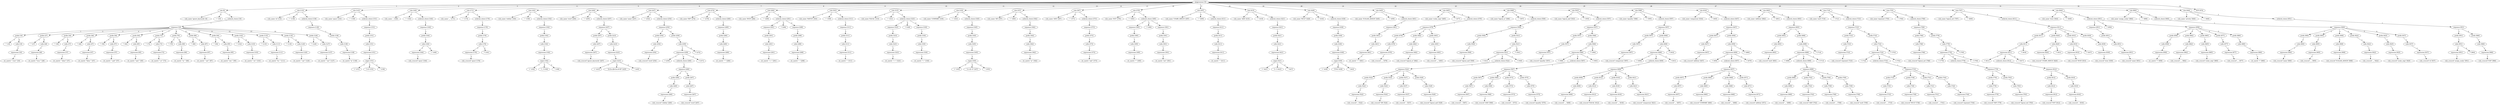 digraph arpeggio_graph {
140681689915968 [label="peggrammar [0]"];
140681689915968->140681689762496 [label="1"]

140681689762496 [label="rule [0]"];
140681689762496->140681689554720 [label="1"]

140681689554720 [label="rule_name 'ignore_keywords' [0]"];
140681689762496->140681689554832 [label="2"]

140681689554832 [label=" '=' [16]"];
140681689762496->140681689761984 [label="3"]

140681689761984 [label="ordered_choice [18]"];
140681689761984->140681689762240 [label="1"]

140681689762240 [label="sequence [18]"];
140681689762240->140681689715648 [label="1"]

140681689715648 [label="prefix [18]"];
140681689715648->140681689553936 [label="1"]

140681689553936 [label=" '!' [18]"];
140681689715648->140681689715520 [label="2"]

140681689715520 [label="sufix [19]"];
140681689715520->140681689715392 [label="1"]

140681689715392 [label="expression [19]"];
140681689715392->140681689763904 [label="1"]

140681689763904 [label="str_match '\" true\"' [19]"];
140681689762240->140681689716032 [label="2"]

140681689716032 [label="prefix [27]"];
140681689716032->140681689764016 [label="1"]

140681689764016 [label=" '!' [27]"];
140681689716032->140681689715904 [label="2"]

140681689715904 [label="sufix [28]"];
140681689715904->140681689715776 [label="1"]

140681689715776 [label="expression [28]"];
140681689715776->140681689764128 [label="1"]

140681689764128 [label="str_match '\"true \"' [28]"];
140681689762240->140681689716416 [label="3"]

140681689716416 [label="prefix [36]"];
140681689716416->140681689764240 [label="1"]

140681689764240 [label=" '!' [36]"];
140681689716416->140681689716288 [label="2"]

140681689716288 [label="sufix [37]"];
140681689716288->140681689716160 [label="1"]

140681689716160 [label="expression [37]"];
140681689716160->140681689764352 [label="1"]

140681689764352 [label="str_match '\" false\"' [37]"];
140681689762240->140681689716800 [label="4"]

140681689716800 [label="prefix [46]"];
140681689716800->140681689764464 [label="1"]

140681689764464 [label=" '!' [46]"];
140681689716800->140681689716672 [label="2"]

140681689716672 [label="sufix [47]"];
140681689716672->140681689716544 [label="1"]

140681689716544 [label="expression [47]"];
140681689716544->140681689764576 [label="1"]

140681689764576 [label="str_match '\"false \"' [47]"];
140681689762240->140681689717184 [label="5"]

140681689717184 [label="prefix [56]"];
140681689717184->140681689764688 [label="1"]

140681689764688 [label=" '!' [56]"];
140681689717184->140681689717056 [label="2"]

140681689717056 [label="sufix [57]"];
140681689717056->140681689716928 [label="1"]

140681689716928 [label="expression [57]"];
140681689716928->140681689764800 [label="1"]

140681689764800 [label="str_match '\" and\"' [57]"];
140681689762240->140681689717568 [label="6"]

140681689717568 [label="prefix [64]"];
140681689717568->140681689764912 [label="1"]

140681689764912 [label=" '!' [64]"];
140681689717568->140681689717440 [label="2"]

140681689717440 [label="sufix [65]"];
140681689717440->140681689717312 [label="1"]

140681689717312 [label="expression [65]"];
140681689717312->140681689765024 [label="1"]

140681689765024 [label="str_match '\"and \"' [65]"];
140681689762240->140681689717952 [label="7"]

140681689717952 [label="prefix [72]"];
140681689717952->140681689765136 [label="1"]

140681689765136 [label=" '!' [72]"];
140681689717952->140681689717824 [label="2"]

140681689717824 [label="sufix [73]"];
140681689717824->140681689717696 [label="1"]

140681689717696 [label="expression [73]"];
140681689717696->140681689765248 [label="1"]

140681689765248 [label="str_match '\" or\"' [73]"];
140681689762240->140681689718336 [label="8"]

140681689718336 [label="prefix [79]"];
140681689718336->140681689765360 [label="1"]

140681689765360 [label=" '!' [79]"];
140681689718336->140681689718208 [label="2"]

140681689718208 [label="sufix [80]"];
140681689718208->140681689718080 [label="1"]

140681689718080 [label="expression [80]"];
140681689718080->140681689765472 [label="1"]

140681689765472 [label="str_match '\"or \"' [80]"];
140681689762240->140681689759808 [label="9"]

140681689759808 [label="prefix [86]"];
140681689759808->140681689765584 [label="1"]

140681689765584 [label=" '!' [86]"];
140681689759808->140681689718592 [label="2"]

140681689718592 [label="sufix [87]"];
140681689718592->140681689718464 [label="1"]

140681689718464 [label="expression [87]"];
140681689718464->140681689765696 [label="1"]

140681689765696 [label="str_match '\" not\"' [87]"];
140681689762240->140681689760320 [label="10"]

140681689760320 [label="prefix [94]"];
140681689760320->140681689765808 [label="1"]

140681689765808 [label=" '!' [94]"];
140681689760320->140681689760192 [label="2"]

140681689760192 [label="sufix [95]"];
140681689760192->140681689760064 [label="1"]

140681689760064 [label="expression [95]"];
140681689760064->140681689765920 [label="1"]

140681689765920 [label="str_match '\"not \"' [95]"];
140681689762240->140681689760704 [label="11"]

140681689760704 [label="prefix [102]"];
140681689760704->140681689766032 [label="1"]

140681689766032 [label=" '!' [102]"];
140681689760704->140681689760576 [label="2"]

140681689760576 [label="sufix [103]"];
140681689760576->140681689760448 [label="1"]

140681689760448 [label="expression [103]"];
140681689760448->140681689766144 [label="1"]

140681689766144 [label="str_match '\" its\"' [103]"];
140681689762240->140681689761088 [label="12"]

140681689761088 [label="prefix [110]"];
140681689761088->140681689766256 [label="1"]

140681689766256 [label=" '!' [110]"];
140681689761088->140681689760960 [label="2"]

140681689760960 [label="sufix [111]"];
140681689760960->140681689760832 [label="1"]

140681689760832 [label="expression [111]"];
140681689760832->140681689766368 [label="1"]

140681689766368 [label="str_match '\"its \"' [111]"];
140681689762240->140681689761472 [label="13"]

140681689761472 [label="prefix [118]"];
140681689761472->140681689766480 [label="1"]

140681689766480 [label=" '!' [118]"];
140681689761472->140681689761344 [label="2"]

140681689761344 [label="sufix [120]"];
140681689761344->140681689761216 [label="1"]

140681689761216 [label="expression [120]"];
140681689761216->140681689766592 [label="1"]

140681689766592 [label="str_match '\" me\"' [120]"];
140681689762240->140681689761856 [label="14"]

140681689761856 [label="prefix [126]"];
140681689761856->140681689766704 [label="1"]

140681689766704 [label=" '!' [126]"];
140681689761856->140681689761728 [label="2"]

140681689761728 [label="sufix [127]"];
140681689761728->140681689761600 [label="1"]

140681689761600 [label="expression [127]"];
140681689761600->140681689766816 [label="1"]

140681689766816 [label="str_match '\" me\"' [127]"];
140681689915968->140681689763264 [label="2"]

140681689763264 [label="rule [133]"];
140681689763264->140681689767040 [label="1"]

140681689767040 [label="rule_name 'nl' [133]"];
140681689763264->140681689767152 [label="2"]

140681689767152 [label=" '=' [136]"];
140681689763264->140681689763136 [label="3"]

140681689763136 [label="ordered_choice [138]"];
140681689763136->140681689762880 [label="1"]

140681689762880 [label="sequence [138]"];
140681689762880->140681689762752 [label="1"]

140681689762752 [label="prefix [138]"];
140681689762752->140681689762112 [label="1"]

140681689762112 [label="sufix [138]"];
140681689762112->140681689759936 [label="1"]

140681689759936 [label="expression [138]"];
140681689759936->140681689766928 [label="1"]

140681689766928 [label="str_match ''\\n'' [138]"];
140681689915968->140681689813568 [label="3"]

140681689813568 [label="rule [143]"];
140681689813568->140681689767376 [label="1"]

140681689767376 [label="rule_name 'space' [143]"];
140681689813568->140681689767488 [label="2"]

140681689767488 [label=" '=' [149]"];
140681689813568->140681689813440 [label="3"]

140681689813440 [label="ordered_choice [151]"];
140681689813440->140681689813184 [label="1"]

140681689813184 [label="sequence [151]"];
140681689813184->140681689813056 [label="1"]

140681689813056 [label="prefix [151]"];
140681689813056->140681689763648 [label="1"]

140681689763648 [label="sufix [151]"];
140681689763648->140681689763520 [label="1"]

140681689763520 [label="expression [151]"];
140681689763520->140681689763008 [label="1"]

140681689763008 [label="regex [151]"];
140681689763008->140681689767264 [label="1"]

140681689767264 [label=" 'r'' [151]"];
140681689763008->140681689767712 [label="2"]

140681689767712 [label=" '[ \\t]' [153]"];
140681689763008->140681689767824 [label="3"]

140681689767824 [label=" ''' [158]"];
140681689915968->140681689814592 [label="4"]

140681689814592 [label="rule [160]"];
140681689814592->140681689800880 [label="1"]

140681689800880 [label="rule_name '_' [160]"];
140681689814592->140681689800992 [label="2"]

140681689800992 [label=" '=' [162]"];
140681689814592->140681689814464 [label="3"]

140681689814464 [label="ordered_choice [164]"];
140681689814464->140681689814336 [label="1"]

140681689814336 [label="sequence [164]"];
140681689814336->140681689814080 [label="1"]

140681689814080 [label="prefix [164]"];
140681689814080->140681689813952 [label="1"]

140681689813952 [label="sufix [164]"];
140681689813952->140681689813824 [label="1"]

140681689813824 [label="expression [164]"];
140681689813824->140681689800768 [label="1"]

140681689800768 [label="rule_crossref 'space' [164]"];
140681689813952->140681689801104 [label="2"]

140681689801104 [label=" '+' [169]"];
140681689915968->140681689815616 [label="5"]

140681689815616 [label="rule [171]"];
140681689815616->140681689801328 [label="1"]

140681689801328 [label="rule_name '__' [171]"];
140681689815616->140681689801440 [label="2"]

140681689801440 [label=" '=' [174]"];
140681689815616->140681689815488 [label="3"]

140681689815488 [label="ordered_choice [176]"];
140681689815488->140681689815360 [label="1"]

140681689815360 [label="sequence [176]"];
140681689815360->140681689815104 [label="1"]

140681689815104 [label="prefix [176]"];
140681689815104->140681689814976 [label="1"]

140681689814976 [label="sufix [176]"];
140681689814976->140681689814848 [label="1"]

140681689814848 [label="expression [176]"];
140681689814848->140681689801216 [label="1"]

140681689801216 [label="rule_crossref 'space' [176]"];
140681689814976->140681689801552 [label="2"]

140681689801552 [label=" '*' [181]"];
140681689915968->140681689816640 [label="6"]

140681689816640 [label="rule [183]"];
140681689816640->140681689801776 [label="1"]

140681689801776 [label="rule_name 'wdelim' [183]"];
140681689816640->140681689801888 [label="2"]

140681689801888 [label=" '=' [190]"];
140681689816640->140681689816512 [label="3"]

140681689816512 [label="ordered_choice [192]"];
140681689816512->140681689816256 [label="1"]

140681689816256 [label="sequence [192]"];
140681689816256->140681689816128 [label="1"]

140681689816128 [label="prefix [192]"];
140681689816128->140681689816000 [label="1"]

140681689816000 [label="sufix [192]"];
140681689816000->140681689815872 [label="1"]

140681689815872 [label="expression [192]"];
140681689815872->140681689815232 [label="1"]

140681689815232 [label="regex [192]"];
140681689815232->140681689801664 [label="1"]

140681689801664 [label=" 'r'' [192]"];
140681689815232->140681689802112 [label="2"]

140681689802112 [label=" '[ _]' [194]"];
140681689815232->140681689802224 [label="3"]

140681689802224 [label=" ''' [198]"];
140681689915968->140681689797824 [label="7"]

140681689797824 [label="rule [200]"];
140681689797824->140681689802448 [label="1"]

140681689802448 [label="rule_name 'word' [200]"];
140681689797824->140681689802560 [label="2"]

140681689802560 [label=" '=' [205]"];
140681689797824->140681689797696 [label="3"]

140681689797696 [label="ordered_choice [207]"];
140681689797696->140681689797440 [label="1"]

140681689797440 [label="sequence [207]"];
140681689797440->140681689796800 [label="1"]

140681689796800 [label="prefix [207]"];
140681689796800->140681689796672 [label="1"]

140681689796672 [label="sufix [207]"];
140681689796672->140681689816896 [label="1"]

140681689816896 [label="expression [207]"];
140681689816896->140681689802336 [label="1"]

140681689802336 [label="rule_crossref 'ignore_keywords' [207]"];
140681689797440->140681689797312 [label="2"]

140681689797312 [label="prefix [223]"];
140681689797312->140681689797184 [label="1"]

140681689797184 [label="sufix [223]"];
140681689797184->140681689797056 [label="1"]

140681689797056 [label="expression [223]"];
140681689797056->140681689796928 [label="1"]

140681689796928 [label="regex [223]"];
140681689796928->140681689802672 [label="1"]

140681689802672 [label=" 'r'' [223]"];
140681689796928->140681689802896 [label="2"]

140681689802896 [label=" '[A-Za-z][A-Za-z0-9]*' [225]"];
140681689796928->140681689803008 [label="3"]

140681689803008 [label=" ''' [245]"];
140681689915968->140681689800512 [label="8"]

140681689800512 [label="rule [247]"];
140681689800512->140681689803232 [label="1"]

140681689803232 [label="rule_name 'name' [247]"];
140681689800512->140681689803344 [label="2"]

140681689803344 [label=" '=' [252]"];
140681689800512->140681689800384 [label="3"]

140681689800384 [label="ordered_choice [254]"];
140681689800384->140681689800256 [label="1"]

140681689800256 [label="sequence [254]"];
140681689800256->140681689798336 [label="1"]

140681689798336 [label="prefix [254]"];
140681689798336->140681689798208 [label="1"]

140681689798208 [label="sufix [254]"];
140681689798208->140681689798080 [label="1"]

140681689798080 [label="expression [254]"];
140681689798080->140681689803120 [label="1"]

140681689803120 [label="rule_crossref 'word' [254]"];
140681689800256->140681689800000 [label="2"]

140681689800000 [label="prefix [259]"];
140681689800000->140681689799872 [label="1"]

140681689799872 [label="sufix [259]"];
140681689799872->140681689799488 [label="1"]

140681689799488 [label="expression [259]"];
140681689799488->140681689803456 [label="1"]

140681689803456 [label=" '(' [259]"];
140681689799488->140681689799744 [label="2"]

140681689799744 [label="ordered_choice [260]"];
140681689799744->140681689799616 [label="1"]

140681689799616 [label="sequence [260]"];
140681689799616->140681689798848 [label="1"]

140681689798848 [label="prefix [260]"];
140681689798848->140681689798720 [label="1"]

140681689798720 [label="sufix [260]"];
140681689798720->140681689798592 [label="1"]

140681689798592 [label="expression [260]"];
140681689798592->140681689803568 [label="1"]

140681689803568 [label="rule_crossref 'wdelim' [260]"];
140681689799616->140681689799360 [label="2"]

140681689799360 [label="prefix [267]"];
140681689799360->140681689799232 [label="1"]

140681689799232 [label="sufix [267]"];
140681689799232->140681689798976 [label="1"]

140681689798976 [label="expression [267]"];
140681689798976->140681689803680 [label="1"]

140681689803680 [label="rule_crossref 'word' [267]"];
140681689799488->140681689803792 [label="3"]

140681689803792 [label=" ')' [271]"];
140681689799872->140681689803904 [label="2"]

140681689803904 [label=" '*' [272]"];
140681689915968->140681689826112 [label="9"]

140681689826112 [label="rule [274]"];
140681689826112->140681689804128 [label="1"]

140681689804128 [label="rule_name 'EXP' [274]"];
140681689826112->140681689804240 [label="2"]

140681689804240 [label=" '=' [278]"];
140681689826112->140681689825984 [label="3"]

140681689825984 [label="ordered_choice [280]"];
140681689825984->140681689825728 [label="1"]

140681689825728 [label="sequence [280]"];
140681689825728->140681689825600 [label="1"]

140681689825600 [label="prefix [280]"];
140681689825600->140681689825472 [label="1"]

140681689825472 [label="sufix [280]"];
140681689825472->140681689800128 [label="1"]

140681689800128 [label="expression [280]"];
140681689800128->140681689804016 [label="1"]

140681689804016 [label="str_match ''^'' [280]"];
140681689915968->140681689827648 [label="10"]

140681689827648 [label="rule [284]"];
140681689827648->140681689804464 [label="1"]

140681689804464 [label="rule_name 'INCR' [284]"];
140681689827648->140681689804576 [label="2"]

140681689804576 [label=" '=' [289]"];
140681689827648->140681689827520 [label="3"]

140681689827520 [label="ordered_choice [291]"];
140681689827520->140681689826880 [label="1"]

140681689826880 [label="sequence [291]"];
140681689826880->140681689826624 [label="1"]

140681689826624 [label="prefix [291]"];
140681689826624->140681689826496 [label="1"]

140681689826496 [label="sufix [291]"];
140681689826496->140681689825856 [label="1"]

140681689825856 [label="expression [291]"];
140681689825856->140681689804352 [label="1"]

140681689804352 [label="str_match ''++'' [291]"];
140681689827520->140681689804688 [label="2"]

140681689804688 [label=" '/' [296]"];
140681689827520->140681689827264 [label="3"]

140681689827264 [label="sequence [298]"];
140681689827264->140681689827136 [label="1"]

140681689827136 [label="prefix [298]"];
140681689827136->140681689827008 [label="1"]

140681689827008 [label="sufix [298]"];
140681689827008->140681689826752 [label="1"]

140681689826752 [label="expression [298]"];
140681689826752->140681689829440 [label="1"]

140681689829440 [label="str_match ''--'' [298]"];
140681689915968->140681689828544 [label="11"]

140681689828544 [label="rule [303]"];
140681689828544->140681689829664 [label="1"]

140681689829664 [label="rule_name 'MATCH' [303]"];
140681689828544->140681689829776 [label="2"]

140681689829776 [label=" '=' [309]"];
140681689828544->140681689828416 [label="3"]

140681689828416 [label="ordered_choice [311]"];
140681689828416->140681689828160 [label="1"]

140681689828160 [label="sequence [311]"];
140681689828160->140681689828032 [label="1"]

140681689828032 [label="prefix [311]"];
140681689828032->140681689827904 [label="1"]

140681689827904 [label="sufix [311]"];
140681689827904->140681689827392 [label="1"]

140681689827392 [label="expression [311]"];
140681689827392->140681689829552 [label="1"]

140681689829552 [label="str_match '':'' [311]"];
140681689915968->140681689772736 [label="12"]

140681689772736 [label="rule [315]"];
140681689772736->140681689830000 [label="1"]

140681689830000 [label="rule_name 'EQUAL' [315]"];
140681689772736->140681689830112 [label="2"]

140681689830112 [label=" '=' [321]"];
140681689772736->140681689772608 [label="3"]

140681689772608 [label="ordered_choice [323]"];
140681689772608->140681689829184 [label="1"]

140681689829184 [label="sequence [323]"];
140681689829184->140681689828928 [label="1"]

140681689828928 [label="prefix [323]"];
140681689828928->140681689828800 [label="1"]

140681689828800 [label="sufix [323]"];
140681689828800->140681689828288 [label="1"]

140681689828288 [label="expression [323]"];
140681689828288->140681689829888 [label="1"]

140681689829888 [label="str_match ''=='' [323]"];
140681689772608->140681689830224 [label="2"]

140681689830224 [label=" '/' [328]"];
140681689772608->140681689772352 [label="3"]

140681689772352 [label="sequence [330]"];
140681689772352->140681689772224 [label="1"]

140681689772224 [label="prefix [330]"];
140681689772224->140681689772096 [label="1"]

140681689772096 [label="sufix [330]"];
140681689772096->140681689829056 [label="1"]

140681689829056 [label="expression [330]"];
140681689829056->140681689830336 [label="1"]

140681689830336 [label="str_match ''!='' [330]"];
140681689915968->140681689773760 [label="13"]

140681689773760 [label="rule [335]"];
140681689773760->140681689830560 [label="1"]

140681689830560 [label="rule_name 'COMPARE' [335]"];
140681689773760->140681689830672 [label="2"]

140681689830672 [label=" '=' [343]"];
140681689773760->140681689773632 [label="3"]

140681689773632 [label="ordered_choice [345]"];
140681689773632->140681689773376 [label="1"]

140681689773376 [label="sequence [345]"];
140681689773376->140681689773248 [label="1"]

140681689773248 [label="prefix [345]"];
140681689773248->140681689773120 [label="1"]

140681689773120 [label="sufix [345]"];
140681689773120->140681689772992 [label="1"]

140681689772992 [label="expression [345]"];
140681689772992->140681689772480 [label="1"]

140681689772480 [label="regex [345]"];
140681689772480->140681689830448 [label="1"]

140681689830448 [label=" 'r'' [345]"];
140681689772480->140681689830896 [label="2"]

140681689830896 [label=" '[<>][=]?' [347]"];
140681689772480->140681689831008 [label="3"]

140681689831008 [label=" ''' [355]"];
140681689915968->140681689774656 [label="14"]

140681689774656 [label="rule [357]"];
140681689774656->140681689831232 [label="1"]

140681689831232 [label="rule_name 'OR' [357]"];
140681689774656->140681689831344 [label="2"]

140681689831344 [label=" '=' [360]"];
140681689774656->140681689774528 [label="3"]

140681689774528 [label="ordered_choice [362]"];
140681689774528->140681689774272 [label="1"]

140681689774272 [label="sequence [362]"];
140681689774272->140681689774144 [label="1"]

140681689774144 [label="prefix [362]"];
140681689774144->140681689774016 [label="1"]

140681689774016 [label="sufix [362]"];
140681689774016->140681689773504 [label="1"]

140681689773504 [label="expression [362]"];
140681689773504->140681689831120 [label="1"]

140681689831120 [label="str_match ''or'' [362]"];
140681689915968->140681689775552 [label="15"]

140681689775552 [label="rule [367]"];
140681689775552->140681689831568 [label="1"]

140681689831568 [label="rule_name 'AND' [367]"];
140681689775552->140681689831680 [label="2"]

140681689831680 [label=" '=' [371]"];
140681689775552->140681689775424 [label="3"]

140681689775424 [label="ordered_choice [373]"];
140681689775424->140681689775168 [label="1"]

140681689775168 [label="sequence [373]"];
140681689775168->140681689775040 [label="1"]

140681689775040 [label="prefix [373]"];
140681689775040->140681689774912 [label="1"]

140681689774912 [label="sufix [373]"];
140681689774912->140681689774400 [label="1"]

140681689774400 [label="expression [373]"];
140681689774400->140681689831456 [label="1"]

140681689831456 [label="str_match ''and'' [373]"];
140681689915968->140681689834432 [label="16"]

140681689834432 [label="rule [379]"];
140681689834432->140681689831904 [label="1"]

140681689831904 [label="rule_name 'NOT' [379]"];
140681689834432->140681689832016 [label="2"]

140681689832016 [label=" '=' [383]"];
140681689834432->140681689834304 [label="3"]

140681689834304 [label="ordered_choice [385]"];
140681689834304->140681689833664 [label="1"]

140681689833664 [label="sequence [385]"];
140681689833664->140681689775936 [label="1"]

140681689775936 [label="prefix [385]"];
140681689775936->140681689775808 [label="1"]

140681689775808 [label="sufix [385]"];
140681689775808->140681689775296 [label="1"]

140681689775296 [label="expression [385]"];
140681689775296->140681689831792 [label="1"]

140681689831792 [label="str_match ''!'' [385]"];
140681689834304->140681689832128 [label="2"]

140681689832128 [label=" '/' [389]"];
140681689834304->140681689834048 [label="3"]

140681689834048 [label="sequence [391]"];
140681689834048->140681689833920 [label="1"]

140681689833920 [label="prefix [391]"];
140681689833920->140681689833792 [label="1"]

140681689833792 [label="sufix [391]"];
140681689833792->140681689833536 [label="1"]

140681689833536 [label="expression [391]"];
140681689833536->140681689832240 [label="1"]

140681689832240 [label="str_match ''not'' [391]"];
140681689915968->140681689835328 [label="17"]

140681689835328 [label="rule [397]"];
140681689835328->140681689832464 [label="1"]

140681689832464 [label="rule_name 'UNARY_MINUS' [397]"];
140681689835328->140681689832576 [label="2"]

140681689832576 [label=" '=' [409]"];
140681689835328->140681689835200 [label="3"]

140681689835200 [label="ordered_choice [411]"];
140681689835200->140681689834944 [label="1"]

140681689834944 [label="sequence [411]"];
140681689834944->140681689834816 [label="1"]

140681689834816 [label="prefix [411]"];
140681689834816->140681689834688 [label="1"]

140681689834688 [label="sufix [411]"];
140681689834688->140681689834176 [label="1"]

140681689834176 [label="expression [411]"];
140681689834176->140681689832352 [label="1"]

140681689832352 [label="str_match ''-'' [411]"];
140681689915968->140681689836224 [label="18"]

140681689836224 [label="rule [415]"];
140681689836224->140681689832800 [label="1"]

140681689832800 [label="rule_name 'ADD' [415]"];
140681689836224->140681689832912 [label="2"]

140681689832912 [label=" '=' [419]"];
140681689836224->140681689836096 [label="3"]

140681689836096 [label="ordered_choice [421]"];
140681689836096->140681689835840 [label="1"]

140681689835840 [label="sequence [421]"];
140681689835840->140681689835712 [label="1"]

140681689835712 [label="prefix [421]"];
140681689835712->140681689835584 [label="1"]

140681689835584 [label="sufix [421]"];
140681689835584->140681689835456 [label="1"]

140681689835456 [label="expression [421]"];
140681689835456->140681689835072 [label="1"]

140681689835072 [label="regex [421]"];
140681689835072->140681689832688 [label="1"]

140681689832688 [label=" 'r'' [421]"];
140681689835072->140681689833136 [label="2"]

140681689833136 [label=" '[+-]' [423]"];
140681689835072->140681689833248 [label="3"]

140681689833248 [label=" ''' [427]"];
140681689915968->140681689837248 [label="19"]

140681689837248 [label="rule [429]"];
140681689837248->140681689841728 [label="1"]

140681689841728 [label="rule_name 'MULT' [429]"];
140681689837248->140681689841840 [label="2"]

140681689841840 [label=" '=' [434]"];
140681689837248->140681689837120 [label="3"]

140681689837120 [label="ordered_choice [436]"];
140681689837120->140681689836864 [label="1"]

140681689836864 [label="sequence [436]"];
140681689836864->140681689836736 [label="1"]

140681689836736 [label="prefix [436]"];
140681689836736->140681689836608 [label="1"]

140681689836608 [label="sufix [436]"];
140681689836608->140681689836480 [label="1"]

140681689836480 [label="expression [436]"];
140681689836480->140681689835968 [label="1"]

140681689835968 [label="regex [436]"];
140681689835968->140681689833360 [label="1"]

140681689833360 [label=" 'r'' [436]"];
140681689835968->140681689842064 [label="2"]

140681689842064 [label=" '[*/%]' [438]"];
140681689835968->140681689842176 [label="3"]

140681689842176 [label=" ''' [443]"];
140681689915968->140681689846464 [label="20"]

140681689846464 [label="rule [445]"];
140681689846464->140681689842400 [label="1"]

140681689842400 [label="rule_name 'SCALAR_ASSIGN' [445]"];
140681689846464->140681689842512 [label="2"]

140681689842512 [label=" '=' [459]"];
140681689846464->140681689846336 [label="3"]

140681689846336 [label="ordered_choice [461]"];
140681689846336->140681689846080 [label="1"]

140681689846080 [label="sequence [461]"];
140681689846080->140681689845952 [label="1"]

140681689845952 [label="prefix [461]"];
140681689845952->140681689845824 [label="1"]

140681689845824 [label="sufix [461]"];
140681689845824->140681689836992 [label="1"]

140681689836992 [label="expression [461]"];
140681689836992->140681689842288 [label="1"]

140681689842288 [label="str_match ''='' [461]"];
140681689915968->140681689848512 [label="21"]

140681689848512 [label="rule [465]"];
140681689848512->140681689842736 [label="1"]

140681689842736 [label="rule_name 'scalar_expr' [465]"];
140681689848512->140681689842848 [label="2"]

140681689842848 [label=" '=' [477]"];
140681689848512->140681689848384 [label="3"]

140681689848384 [label="ordered_choice [479]"];
140681689848384->140681689848128 [label="1"]

140681689848128 [label="sequence [479]"];
140681689848128->140681689846976 [label="1"]

140681689846976 [label="prefix [479]"];
140681689846976->140681689846848 [label="1"]

140681689846848 [label="sufix [479]"];
140681689846848->140681689846720 [label="1"]

140681689846720 [label="expression [479]"];
140681689846720->140681689842624 [label="1"]

140681689842624 [label="rule_crossref '__' [479]"];
140681689848128->140681689847488 [label="2"]

140681689847488 [label="prefix [482]"];
140681689847488->140681689847360 [label="1"]

140681689847360 [label="sufix [482]"];
140681689847360->140681689847104 [label="1"]

140681689847104 [label="expression [482]"];
140681689847104->140681689842960 [label="1"]

140681689842960 [label="rule_crossref 'logical_or' [482]"];
140681689848128->140681689848000 [label="3"]

140681689848000 [label="prefix [493]"];
140681689848000->140681689847872 [label="1"]

140681689847872 [label="sufix [493]"];
140681689847872->140681689847616 [label="1"]

140681689847616 [label="expression [493]"];
140681689847616->140681689843072 [label="1"]

140681689843072 [label="rule_crossref '__' [493]"];
140681689915968->140681689852352 [label="22"]

140681689852352 [label="rule [496]"];
140681689852352->140681689843296 [label="1"]

140681689843296 [label="rule_name 'logical_or' [496]"];
140681689852352->140681689843408 [label="2"]

140681689843408 [label=" '=' [507]"];
140681689852352->140681689852224 [label="3"]

140681689852224 [label="ordered_choice [509]"];
140681689852224->140681689852096 [label="1"]

140681689852096 [label="sequence [509]"];
140681689852096->140681689849024 [label="1"]

140681689849024 [label="prefix [509]"];
140681689849024->140681689848896 [label="1"]

140681689848896 [label="sufix [509]"];
140681689848896->140681689848768 [label="1"]

140681689848768 [label="expression [509]"];
140681689848768->140681689843184 [label="1"]

140681689843184 [label="rule_crossref 'logical_and' [509]"];
140681689852096->140681689851840 [label="2"]

140681689851840 [label="prefix [521]"];
140681689851840->140681689851712 [label="1"]

140681689851712 [label="sufix [521]"];
140681689851712->140681689851328 [label="1"]

140681689851328 [label="expression [521]"];
140681689851328->140681689843520 [label="1"]

140681689843520 [label=" '(' [521]"];
140681689851328->140681689851584 [label="2"]

140681689851584 [label="ordered_choice [522]"];
140681689851584->140681689851456 [label="1"]

140681689851456 [label="sequence [522]"];
140681689851456->140681689849536 [label="1"]

140681689849536 [label="prefix [522]"];
140681689849536->140681689849408 [label="1"]

140681689849408 [label="sufix [522]"];
140681689849408->140681689849280 [label="1"]

140681689849280 [label="expression [522]"];
140681689849280->140681689843632 [label="1"]

140681689843632 [label="rule_crossref '_' [522]"];
140681689851456->140681689850176 [label="2"]

140681689850176 [label="prefix [524]"];
140681689850176->140681689850048 [label="1"]

140681689850048 [label="sufix [524]"];
140681689850048->140681689849664 [label="1"]

140681689849664 [label="expression [524]"];
140681689849664->140681689843744 [label="1"]

140681689843744 [label="rule_crossref 'OR' [524]"];
140681689851456->140681689850688 [label="3"]

140681689850688 [label="prefix [527]"];
140681689850688->140681689850560 [label="1"]

140681689850560 [label="sufix [527]"];
140681689850560->140681689850304 [label="1"]

140681689850304 [label="expression [527]"];
140681689850304->140681689843856 [label="1"]

140681689843856 [label="rule_crossref '_' [527]"];
140681689851456->140681689851200 [label="4"]

140681689851200 [label="prefix [529]"];
140681689851200->140681689851072 [label="1"]

140681689851072 [label="sufix [529]"];
140681689851072->140681689850816 [label="1"]

140681689850816 [label="expression [529]"];
140681689850816->140681689843968 [label="1"]

140681689843968 [label="rule_crossref 'logical_and' [529]"];
140681689851328->140681689844080 [label="3"]

140681689844080 [label=" ')' [540]"];
140681689851712->140681689844192 [label="2"]

140681689844192 [label=" '*' [541]"];
140681689915968->140681689860288 [label="23"]

140681689860288 [label="rule [543]"];
140681689860288->140681689844416 [label="1"]

140681689844416 [label="rule_name 'logical_and' [543]"];
140681689860288->140681689844528 [label="2"]

140681689844528 [label=" '=' [555]"];
140681689860288->140681689860160 [label="3"]

140681689860160 [label="ordered_choice [557]"];
140681689860160->140681689860032 [label="1"]

140681689860032 [label="sequence [557]"];
140681689860032->140681689852864 [label="1"]

140681689852864 [label="prefix [557]"];
140681689852864->140681689852736 [label="1"]

140681689852736 [label="sufix [557]"];
140681689852736->140681689852608 [label="1"]

140681689852608 [label="expression [557]"];
140681689852608->140681689844304 [label="1"]

140681689844304 [label="rule_crossref 'equality' [557]"];
140681689860032->140681689859776 [label="2"]

140681689859776 [label="prefix [566]"];
140681689859776->140681689859648 [label="1"]

140681689859648 [label="sufix [566]"];
140681689859648->140681689859264 [label="1"]

140681689859264 [label="expression [566]"];
140681689859264->140681689844640 [label="1"]

140681689844640 [label=" '(' [566]"];
140681689859264->140681689859520 [label="2"]

140681689859520 [label="ordered_choice [567]"];
140681689859520->140681689859392 [label="1"]

140681689859392 [label="sequence [567]"];
140681689859392->140681689853376 [label="1"]

140681689853376 [label="prefix [567]"];
140681689853376->140681689853248 [label="1"]

140681689853248 [label="sufix [567]"];
140681689853248->140681689853120 [label="1"]

140681689853120 [label="expression [567]"];
140681689853120->140681689844752 [label="1"]

140681689844752 [label="rule_crossref '_' [567]"];
140681689859392->140681689858112 [label="2"]

140681689858112 [label="prefix [569]"];
140681689858112->140681689853760 [label="1"]

140681689853760 [label="sufix [569]"];
140681689853760->140681689853504 [label="1"]

140681689853504 [label="expression [569]"];
140681689853504->140681689844864 [label="1"]

140681689844864 [label="rule_crossref 'AND' [569]"];
140681689859392->140681689858624 [label="3"]

140681689858624 [label="prefix [573]"];
140681689858624->140681689858496 [label="1"]

140681689858496 [label="sufix [573]"];
140681689858496->140681689858240 [label="1"]

140681689858240 [label="expression [573]"];
140681689858240->140681689844976 [label="1"]

140681689844976 [label="rule_crossref '_' [573]"];
140681689859392->140681689859136 [label="4"]

140681689859136 [label="prefix [575]"];
140681689859136->140681689859008 [label="1"]

140681689859008 [label="sufix [575]"];
140681689859008->140681689858752 [label="1"]

140681689858752 [label="expression [575]"];
140681689858752->140681689845088 [label="1"]

140681689845088 [label="rule_crossref 'equality' [575]"];
140681689859264->140681689845200 [label="3"]

140681689845200 [label=" ')' [583]"];
140681689859648->140681689845312 [label="2"]

140681689845312 [label=" '*' [584]"];
140681689915968->140681689868352 [label="24"]

140681689868352 [label="rule [586]"];
140681689868352->140681689845536 [label="1"]

140681689845536 [label="rule_name 'equality' [586]"];
140681689868352->140681689845648 [label="2"]

140681689845648 [label=" '=' [595]"];
140681689868352->140681689868224 [label="3"]

140681689868224 [label="ordered_choice [597]"];
140681689868224->140681689868096 [label="1"]

140681689868096 [label="sequence [597]"];
140681689868096->140681689860800 [label="1"]

140681689860800 [label="prefix [597]"];
140681689860800->140681689860672 [label="1"]

140681689860672 [label="sufix [597]"];
140681689860672->140681689860544 [label="1"]

140681689860544 [label="expression [597]"];
140681689860544->140681689845424 [label="1"]

140681689845424 [label="rule_crossref 'comparison' [597]"];
140681689868096->140681689867840 [label="2"]

140681689867840 [label="prefix [608]"];
140681689867840->140681689867712 [label="1"]

140681689867712 [label="sufix [608]"];
140681689867712->140681689867328 [label="1"]

140681689867328 [label="expression [608]"];
140681689867328->140681689862208 [label="1"]

140681689862208 [label=" '(' [608]"];
140681689867328->140681689867584 [label="2"]

140681689867584 [label="ordered_choice [609]"];
140681689867584->140681689867456 [label="1"]

140681689867456 [label="sequence [609]"];
140681689867456->140681689861440 [label="1"]

140681689861440 [label="prefix [609]"];
140681689861440->140681689861312 [label="1"]

140681689861312 [label="sufix [609]"];
140681689861312->140681689861184 [label="1"]

140681689861184 [label="expression [609]"];
140681689861184->140681689862320 [label="1"]

140681689862320 [label="rule_crossref '__' [609]"];
140681689867456->140681689861952 [label="2"]

140681689861952 [label="prefix [612]"];
140681689861952->140681689861824 [label="1"]

140681689861824 [label="sufix [612]"];
140681689861824->140681689861568 [label="1"]

140681689861568 [label="expression [612]"];
140681689861568->140681689862432 [label="1"]

140681689862432 [label="rule_crossref 'EQUAL' [612]"];
140681689867456->140681689866688 [label="3"]

140681689866688 [label="prefix [618]"];
140681689866688->140681689866560 [label="1"]

140681689866560 [label="sufix [618]"];
140681689866560->140681689866304 [label="1"]

140681689866304 [label="expression [618]"];
140681689866304->140681689862544 [label="1"]

140681689862544 [label="rule_crossref '__' [618]"];
140681689867456->140681689867200 [label="4"]

140681689867200 [label="prefix [621]"];
140681689867200->140681689867072 [label="1"]

140681689867072 [label="sufix [621]"];
140681689867072->140681689866816 [label="1"]

140681689866816 [label="expression [621]"];
140681689866816->140681689862656 [label="1"]

140681689862656 [label="rule_crossref 'comparison' [621]"];
140681689867328->140681689862768 [label="3"]

140681689862768 [label=" ')' [631]"];
140681689867712->140681689862880 [label="2"]

140681689862880 [label=" '*' [632]"];
140681689915968->140681689876288 [label="25"]

140681689876288 [label="rule [634]"];
140681689876288->140681689863104 [label="1"]

140681689863104 [label="rule_name 'comparison' [634]"];
140681689876288->140681689863216 [label="2"]

140681689863216 [label=" '=' [645]"];
140681689876288->140681689876160 [label="3"]

140681689876160 [label="ordered_choice [647]"];
140681689876160->140681689876032 [label="1"]

140681689876032 [label="sequence [647]"];
140681689876032->140681689868864 [label="1"]

140681689868864 [label="prefix [647]"];
140681689868864->140681689868736 [label="1"]

140681689868736 [label="sufix [647]"];
140681689868736->140681689868608 [label="1"]

140681689868608 [label="expression [647]"];
140681689868608->140681689862992 [label="1"]

140681689862992 [label="rule_crossref 'addition' [647]"];
140681689876032->140681689875776 [label="2"]

140681689875776 [label="prefix [656]"];
140681689875776->140681689875648 [label="1"]

140681689875648 [label="sufix [656]"];
140681689875648->140681689875264 [label="1"]

140681689875264 [label="expression [656]"];
140681689875264->140681689863328 [label="1"]

140681689863328 [label=" '(' [656]"];
140681689875264->140681689875520 [label="2"]

140681689875520 [label="ordered_choice [657]"];
140681689875520->140681689875392 [label="1"]

140681689875392 [label="sequence [657]"];
140681689875392->140681689869376 [label="1"]

140681689869376 [label="prefix [657]"];
140681689869376->140681689869248 [label="1"]

140681689869248 [label="sufix [657]"];
140681689869248->140681689869120 [label="1"]

140681689869120 [label="expression [657]"];
140681689869120->140681689863440 [label="1"]

140681689863440 [label="rule_crossref '__' [657]"];
140681689875392->140681689869888 [label="2"]

140681689869888 [label="prefix [660]"];
140681689869888->140681689869760 [label="1"]

140681689869760 [label="sufix [660]"];
140681689869760->140681689869504 [label="1"]

140681689869504 [label="expression [660]"];
140681689869504->140681689863552 [label="1"]

140681689863552 [label="rule_crossref 'COMPARE' [660]"];
140681689875392->140681689874624 [label="3"]

140681689874624 [label="prefix [668]"];
140681689874624->140681689874496 [label="1"]

140681689874496 [label="sufix [668]"];
140681689874496->140681689870016 [label="1"]

140681689870016 [label="expression [668]"];
140681689870016->140681689863664 [label="1"]

140681689863664 [label="rule_crossref '__' [668]"];
140681689875392->140681689875136 [label="4"]

140681689875136 [label="prefix [671]"];
140681689875136->140681689875008 [label="1"]

140681689875008 [label="sufix [671]"];
140681689875008->140681689874752 [label="1"]

140681689874752 [label="expression [671]"];
140681689874752->140681689863776 [label="1"]

140681689863776 [label="rule_crossref 'addition' [671]"];
140681689875264->140681689863888 [label="3"]

140681689863888 [label=" ')' [679]"];
140681689875648->140681689864000 [label="2"]

140681689864000 [label=" '*' [680]"];
140681689915968->140681689880128 [label="26"]

140681689880128 [label="rule [682]"];
140681689880128->140681689864224 [label="1"]

140681689864224 [label="rule_name 'addition' [682]"];
140681689880128->140681689864336 [label="2"]

140681689864336 [label=" '=' [691]"];
140681689880128->140681689880000 [label="3"]

140681689880000 [label="ordered_choice [693]"];
140681689880000->140681689879872 [label="1"]

140681689879872 [label="sequence [693]"];
140681689879872->140681689876800 [label="1"]

140681689876800 [label="prefix [693]"];
140681689876800->140681689876672 [label="1"]

140681689876672 [label="sufix [693]"];
140681689876672->140681689876544 [label="1"]

140681689876544 [label="expression [693]"];
140681689876544->140681689864112 [label="1"]

140681689864112 [label="rule_crossref 'mult' [693]"];
140681689879872->140681689879616 [label="2"]

140681689879616 [label="prefix [698]"];
140681689879616->140681689879488 [label="1"]

140681689879488 [label="sufix [698]"];
140681689879488->140681689879104 [label="1"]

140681689879104 [label="expression [698]"];
140681689879104->140681689864560 [label="1"]

140681689864560 [label=" '(' [698]"];
140681689879104->140681689879360 [label="2"]

140681689879360 [label="ordered_choice [699]"];
140681689879360->140681689879232 [label="1"]

140681689879232 [label="sequence [699]"];
140681689879232->140681689877312 [label="1"]

140681689877312 [label="prefix [699]"];
140681689877312->140681689877184 [label="1"]

140681689877184 [label="sufix [699]"];
140681689877184->140681689877056 [label="1"]

140681689877056 [label="expression [699]"];
140681689877056->140681689864672 [label="1"]

140681689864672 [label="rule_crossref '__' [699]"];
140681689879232->140681689877824 [label="2"]

140681689877824 [label="prefix [702]"];
140681689877824->140681689877696 [label="1"]

140681689877696 [label="sufix [702]"];
140681689877696->140681689877440 [label="1"]

140681689877440 [label="expression [702]"];
140681689877440->140681689864784 [label="1"]

140681689864784 [label="rule_crossref 'ADD' [702]"];
140681689879232->140681689878336 [label="3"]

140681689878336 [label="prefix [706]"];
140681689878336->140681689878208 [label="1"]

140681689878208 [label="sufix [706]"];
140681689878208->140681689877952 [label="1"]

140681689877952 [label="expression [706]"];
140681689877952->140681689864896 [label="1"]

140681689864896 [label="rule_crossref '__' [706]"];
140681689879232->140681689878976 [label="4"]

140681689878976 [label="prefix [709]"];
140681689878976->140681689878848 [label="1"]

140681689878848 [label="sufix [709]"];
140681689878848->140681689878592 [label="1"]

140681689878592 [label="expression [709]"];
140681689878592->140681689865008 [label="1"]

140681689865008 [label="rule_crossref 'mult' [709]"];
140681689879104->140681689865120 [label="3"]

140681689865120 [label=" ')' [713]"];
140681689879488->140681689865232 [label="2"]

140681689865232 [label=" '*' [714]"];
140681689915968->140681689883968 [label="27"]

140681689883968 [label="rule [716]"];
140681689883968->140681689865456 [label="1"]

140681689865456 [label="rule_name 'mult' [716]"];
140681689883968->140681689865568 [label="2"]

140681689865568 [label=" '=' [721]"];
140681689883968->140681689883840 [label="3"]

140681689883840 [label="ordered_choice [723]"];
140681689883840->140681689883712 [label="1"]

140681689883712 [label="sequence [723]"];
140681689883712->140681689880640 [label="1"]

140681689880640 [label="prefix [723]"];
140681689880640->140681689880512 [label="1"]

140681689880512 [label="sufix [723]"];
140681689880512->140681689880384 [label="1"]

140681689880384 [label="expression [723]"];
140681689880384->140681689865344 [label="1"]

140681689865344 [label="rule_crossref 'exponent' [723]"];
140681689883712->140681689883456 [label="2"]

140681689883456 [label="prefix [732]"];
140681689883456->140681689883328 [label="1"]

140681689883328 [label="sufix [732]"];
140681689883328->140681689882944 [label="1"]

140681689882944 [label="expression [732]"];
140681689882944->140681689865680 [label="1"]

140681689865680 [label=" '(' [732]"];
140681689882944->140681689883200 [label="2"]

140681689883200 [label="ordered_choice [733]"];
140681689883200->140681689883072 [label="1"]

140681689883072 [label="sequence [733]"];
140681689883072->140681689881152 [label="1"]

140681689881152 [label="prefix [733]"];
140681689881152->140681689881024 [label="1"]

140681689881024 [label="sufix [733]"];
140681689881024->140681689880896 [label="1"]

140681689880896 [label="expression [733]"];
140681689880896->140681689865792 [label="1"]

140681689865792 [label="rule_crossref '__' [733]"];
140681689883072->140681689881664 [label="2"]

140681689881664 [label="prefix [736]"];
140681689881664->140681689881536 [label="1"]

140681689881536 [label="sufix [736]"];
140681689881536->140681689881280 [label="1"]

140681689881280 [label="expression [736]"];
140681689881280->140681689865904 [label="1"]

140681689865904 [label="rule_crossref 'MULT' [736]"];
140681689883072->140681689882176 [label="3"]

140681689882176 [label="prefix [741]"];
140681689882176->140681689882048 [label="1"]

140681689882048 [label="sufix [741]"];
140681689882048->140681689881792 [label="1"]

140681689881792 [label="expression [741]"];
140681689881792->140681689866016 [label="1"]

140681689866016 [label="rule_crossref '__' [741]"];
140681689883072->140681689882816 [label="4"]

140681689882816 [label="prefix [744]"];
140681689882816->140681689882688 [label="1"]

140681689882688 [label="sufix [744]"];
140681689882688->140681689882304 [label="1"]

140681689882304 [label="expression [744]"];
140681689882304->140681689866128 [label="1"]

140681689866128 [label="rule_crossref 'exponent' [744]"];
140681689882944->140681689886784 [label="3"]

140681689886784 [label=" ')' [752]"];
140681689883328->140681689886896 [label="2"]

140681689886896 [label=" '*' [753]"];
140681689915968->140681689894976 [label="28"]

140681689894976 [label="rule [755]"];
140681689894976->140681689887120 [label="1"]

140681689887120 [label="rule_name 'exponent' [755]"];
140681689894976->140681689887232 [label="2"]

140681689887232 [label=" '=' [764]"];
140681689894976->140681689886528 [label="3"]

140681689886528 [label="ordered_choice [766]"];
140681689886528->140681689886400 [label="1"]

140681689886400 [label="sequence [766]"];
140681689886400->140681689884480 [label="1"]

140681689884480 [label="prefix [766]"];
140681689884480->140681689884352 [label="1"]

140681689884352 [label="sufix [766]"];
140681689884352->140681689884224 [label="1"]

140681689884224 [label="expression [766]"];
140681689884224->140681689887008 [label="1"]

140681689887008 [label="rule_crossref 'logical_not' [766]"];
140681689886400->140681689886144 [label="2"]

140681689886144 [label="prefix [778]"];
140681689886144->140681689886016 [label="1"]

140681689886016 [label="sufix [778]"];
140681689886016->140681689885632 [label="1"]

140681689885632 [label="expression [778]"];
140681689885632->140681689887344 [label="1"]

140681689887344 [label=" '(' [778]"];
140681689885632->140681689885888 [label="2"]

140681689885888 [label="ordered_choice [779]"];
140681689885888->140681689885760 [label="1"]

140681689885760 [label="sequence [779]"];
140681689885760->140681689884992 [label="1"]

140681689884992 [label="prefix [779]"];
140681689884992->140681689884864 [label="1"]

140681689884864 [label="sufix [779]"];
140681689884864->140681689884736 [label="1"]

140681689884736 [label="expression [779]"];
140681689884736->140681689887456 [label="1"]

140681689887456 [label="rule_crossref 'EXP' [779]"];
140681689885760->140681689885504 [label="2"]

140681689885504 [label="prefix [783]"];
140681689885504->140681689885376 [label="1"]

140681689885376 [label="sufix [783]"];
140681689885376->140681689885120 [label="1"]

140681689885120 [label="expression [783]"];
140681689885120->140681689887568 [label="1"]

140681689887568 [label="rule_crossref 'logical_not' [783]"];
140681689885632->140681689887680 [label="3"]

140681689887680 [label=" ')' [794]"];
140681689886016->140681689887792 [label="2"]

140681689887792 [label=" '*' [795]"];
140681689915968->140681689898688 [label="29"]

140681689898688 [label="rule [797]"];
140681689898688->140681689888016 [label="1"]

140681689888016 [label="rule_name 'logical_not' [797]"];
140681689898688->140681689888128 [label="2"]

140681689888128 [label=" '=' [809]"];
140681689898688->140681689898560 [label="3"]

140681689898560 [label="ordered_choice [811]"];
140681689898560->140681689898304 [label="1"]

140681689898304 [label="sequence [811]"];
140681689898304->140681689896640 [label="1"]

140681689896640 [label="prefix [811]"];
140681689896640->140681689896512 [label="1"]

140681689896512 [label="sufix [811]"];
140681689896512->140681689896128 [label="1"]

140681689896128 [label="expression [811]"];
140681689896128->140681689887904 [label="1"]

140681689887904 [label=" '(' [811]"];
140681689896128->140681689896384 [label="2"]

140681689896384 [label="ordered_choice [812]"];
140681689896384->140681689896256 [label="1"]

140681689896256 [label="sequence [812]"];
140681689896256->140681689895488 [label="1"]

140681689895488 [label="prefix [812]"];
140681689895488->140681689895360 [label="1"]

140681689895360 [label="sufix [812]"];
140681689895360->140681689895232 [label="1"]

140681689895232 [label="expression [812]"];
140681689895232->140681689888240 [label="1"]

140681689888240 [label="rule_crossref 'NOT' [812]"];
140681689896256->140681689896000 [label="2"]

140681689896000 [label="prefix [816]"];
140681689896000->140681689895872 [label="1"]

140681689895872 [label="sufix [816]"];
140681689895872->140681689895616 [label="1"]

140681689895616 [label="expression [816]"];
140681689895616->140681689888352 [label="1"]

140681689888352 [label="rule_crossref '_' [816]"];
140681689896128->140681689888464 [label="3"]

140681689888464 [label=" ')' [817]"];
140681689896512->140681689888576 [label="2"]

140681689888576 [label=" '?' [818]"];
140681689898304->140681689897152 [label="2"]

140681689897152 [label="prefix [820]"];
140681689897152->140681689897024 [label="1"]

140681689897024 [label="sufix [820]"];
140681689897024->140681689896896 [label="1"]

140681689896896 [label="expression [820]"];
140681689896896->140681689888688 [label="1"]

140681689888688 [label="rule_crossref 'UNARY_MINUS' [820]"];
140681689897024->140681689888800 [label="2"]

140681689888800 [label=" '?' [831]"];
140681689898304->140681689897664 [label="3"]

140681689897664 [label="prefix [833]"];
140681689897664->140681689897536 [label="1"]

140681689897536 [label="sufix [833]"];
140681689897536->140681689897408 [label="1"]

140681689897408 [label="expression [833]"];
140681689897408->140681689888912 [label="1"]

140681689888912 [label="rule_crossref 'INCR' [833]"];
140681689897536->140681689889024 [label="2"]

140681689889024 [label=" '?' [837]"];
140681689898304->140681689898176 [label="4"]

140681689898176 [label="prefix [839]"];
140681689898176->140681689898048 [label="1"]

140681689898048 [label="sufix [839]"];
140681689898048->140681689897920 [label="1"]

140681689897920 [label="expression [839]"];
140681689897920->140681689889136 [label="1"]

140681689889136 [label="rule_crossref 'term' [839]"];
140681689915968->140681689906368 [label="30"]

140681689906368 [label="rule [844]"];
140681689906368->140681689889360 [label="1"]

140681689889360 [label="rule_name 'term' [844]"];
140681689906368->140681689889472 [label="2"]

140681689889472 [label=" '=' [849]"];
140681689906368->140681689906240 [label="3"]

140681689906240 [label="ordered_choice [851]"];
140681689906240->140681689903680 [label="1"]

140681689903680 [label="sequence [851]"];
140681689903680->140681689903424 [label="1"]

140681689903424 [label="prefix [851]"];
140681689903424->140681689903296 [label="1"]

140681689903296 [label="sufix [851]"];
140681689903296->140681689903168 [label="1"]

140681689903168 [label="expression [851]"];
140681689903168->140681689889248 [label="1"]

140681689889248 [label="rule_crossref 'name' [851]"];
140681689906240->140681689889584 [label="2"]

140681689889584 [label=" '/' [856]"];
140681689906240->140681689905984 [label="3"]

140681689905984 [label="sequence [858]"];
140681689905984->140681689903936 [label="1"]

140681689903936 [label="prefix [858]"];
140681689903936->140681689903808 [label="1"]

140681689903808 [label="sufix [858]"];
140681689903808->140681689903552 [label="1"]

140681689903552 [label="expression [858]"];
140681689903552->140681689889808 [label="1"]

140681689889808 [label="str_match ''('' [858]"];
140681689905984->140681689904448 [label="2"]

140681689904448 [label="prefix [862]"];
140681689904448->140681689904320 [label="1"]

140681689904320 [label="sufix [862]"];
140681689904320->140681689904064 [label="1"]

140681689904064 [label="expression [862]"];
140681689904064->140681689889920 [label="1"]

140681689889920 [label="rule_crossref '__' [862]"];
140681689905984->140681689904960 [label="3"]

140681689904960 [label="prefix [865]"];
140681689904960->140681689904832 [label="1"]

140681689904832 [label="sufix [865]"];
140681689904832->140681689904576 [label="1"]

140681689904576 [label="expression [865]"];
140681689904576->140681689890032 [label="1"]

140681689890032 [label="rule_crossref 'scalar_expr' [865]"];
140681689905984->140681689905472 [label="4"]

140681689905472 [label="prefix [877]"];
140681689905472->140681689905344 [label="1"]

140681689905344 [label="sufix [877]"];
140681689905344->140681689905088 [label="1"]

140681689905088 [label="expression [877]"];
140681689905088->140681689890144 [label="1"]

140681689890144 [label="rule_crossref '__' [877]"];
140681689905984->140681689905856 [label="5"]

140681689905856 [label="prefix [880]"];
140681689905856->140681689905728 [label="1"]

140681689905728 [label="sufix [880]"];
140681689905728->140681689905600 [label="1"]

140681689905600 [label="expression [880]"];
140681689905600->140681689890256 [label="1"]

140681689890256 [label="str_match '')'' [880]"];
140681689915968->140681689910080 [label="31"]

140681689910080 [label="rule [884]"];
140681689910080->140681689890480 [label="1"]

140681689890480 [label="rule_name 'assign_scalar' [884]"];
140681689910080->140681689890592 [label="2"]

140681689890592 [label=" '=' [898]"];
140681689910080->140681689909952 [label="3"]

140681689909952 [label="ordered_choice [900]"];
140681689909952->140681689909696 [label="1"]

140681689909696 [label="sequence [900]"];
140681689909696->140681689906880 [label="1"]

140681689906880 [label="prefix [900]"];
140681689906880->140681689906752 [label="1"]

140681689906752 [label="sufix [900]"];
140681689906752->140681689906624 [label="1"]

140681689906624 [label="expression [900]"];
140681689906624->140681689890368 [label="1"]

140681689890368 [label="rule_crossref 'name' [900]"];
140681689909696->140681689907520 [label="2"]

140681689907520 [label="prefix [905]"];
140681689907520->140681689907392 [label="1"]

140681689907392 [label="sufix [905]"];
140681689907392->140681689907008 [label="1"]

140681689907008 [label="expression [905]"];
140681689907008->140681689890704 [label="1"]

140681689890704 [label="rule_crossref '__' [905]"];
140681689909696->140681689908032 [label="3"]

140681689908032 [label="prefix [908]"];
140681689908032->140681689907904 [label="1"]

140681689907904 [label="sufix [908]"];
140681689907904->140681689907648 [label="1"]

140681689907648 [label="expression [908]"];
140681689907648->140681689911360 [label="1"]

140681689911360 [label="rule_crossref 'SCALAR_ASSIGN' [908]"];
140681689909696->140681689908544 [label="4"]

140681689908544 [label="prefix [922]"];
140681689908544->140681689908416 [label="1"]

140681689908416 [label="sufix [922]"];
140681689908416->140681689908160 [label="1"]

140681689908160 [label="expression [922]"];
140681689908160->140681689911472 [label="1"]

140681689911472 [label="rule_crossref '__' [922]"];
140681689909696->140681689909056 [label="5"]

140681689909056 [label="prefix [925]"];
140681689909056->140681689908928 [label="1"]

140681689908928 [label="sufix [925]"];
140681689908928->140681689908672 [label="1"]

140681689908672 [label="expression [925]"];
140681689908672->140681689911584 [label="1"]

140681689911584 [label="rule_crossref 'scalar_expr' [925]"];
140681689909696->140681689909568 [label="6"]

140681689909568 [label="prefix [937]"];
140681689909568->140681689909440 [label="1"]

140681689909440 [label="sufix [937]"];
140681689909440->140681689909184 [label="1"]

140681689909184 [label="expression [937]"];
140681689909184->140681689911696 [label="1"]

140681689911696 [label="rule_crossref 'nl' [937]"];
140681689915968->140681689915840 [label="32"]

140681689915840 [label="rule [940]"];
140681689915840->140681689911920 [label="1"]

140681689911920 [label="rule_name 'activity' [940]"];
140681689915840->140681689912032 [label="2"]

140681689912032 [label=" '=' [949]"];
140681689915840->140681689915712 [label="3"]

140681689915712 [label="ordered_choice [951]"];
140681689915712->140681689915584 [label="1"]

140681689915584 [label="sequence [951]"];
140681689915584->140681689910592 [label="1"]

140681689910592 [label="prefix [951]"];
140681689910592->140681689910464 [label="1"]

140681689910464 [label="sufix [951]"];
140681689910464->140681689910336 [label="1"]

140681689910336 [label="expression [951]"];
140681689910336->140681689911808 [label="1"]

140681689911808 [label="rule_crossref 'assign_scalar' [951]"];
140681689910464->140681689912144 [label="2"]

140681689912144 [label=" '*' [964]"];
140681689915584->140681689911104 [label="2"]

140681689911104 [label="prefix [966]"];
140681689911104->140681689910976 [label="1"]

140681689910976 [label="sufix [966]"];
140681689910976->140681689910848 [label="1"]

140681689910848 [label="expression [966]"];
140681689910848->140681689912256 [label="1"]

140681689912256 [label="rule_crossref 'EOF' [966]"];
140681689915968->140681689912368 [label="33"]

140681689912368 [label="EOF [970]"];
}